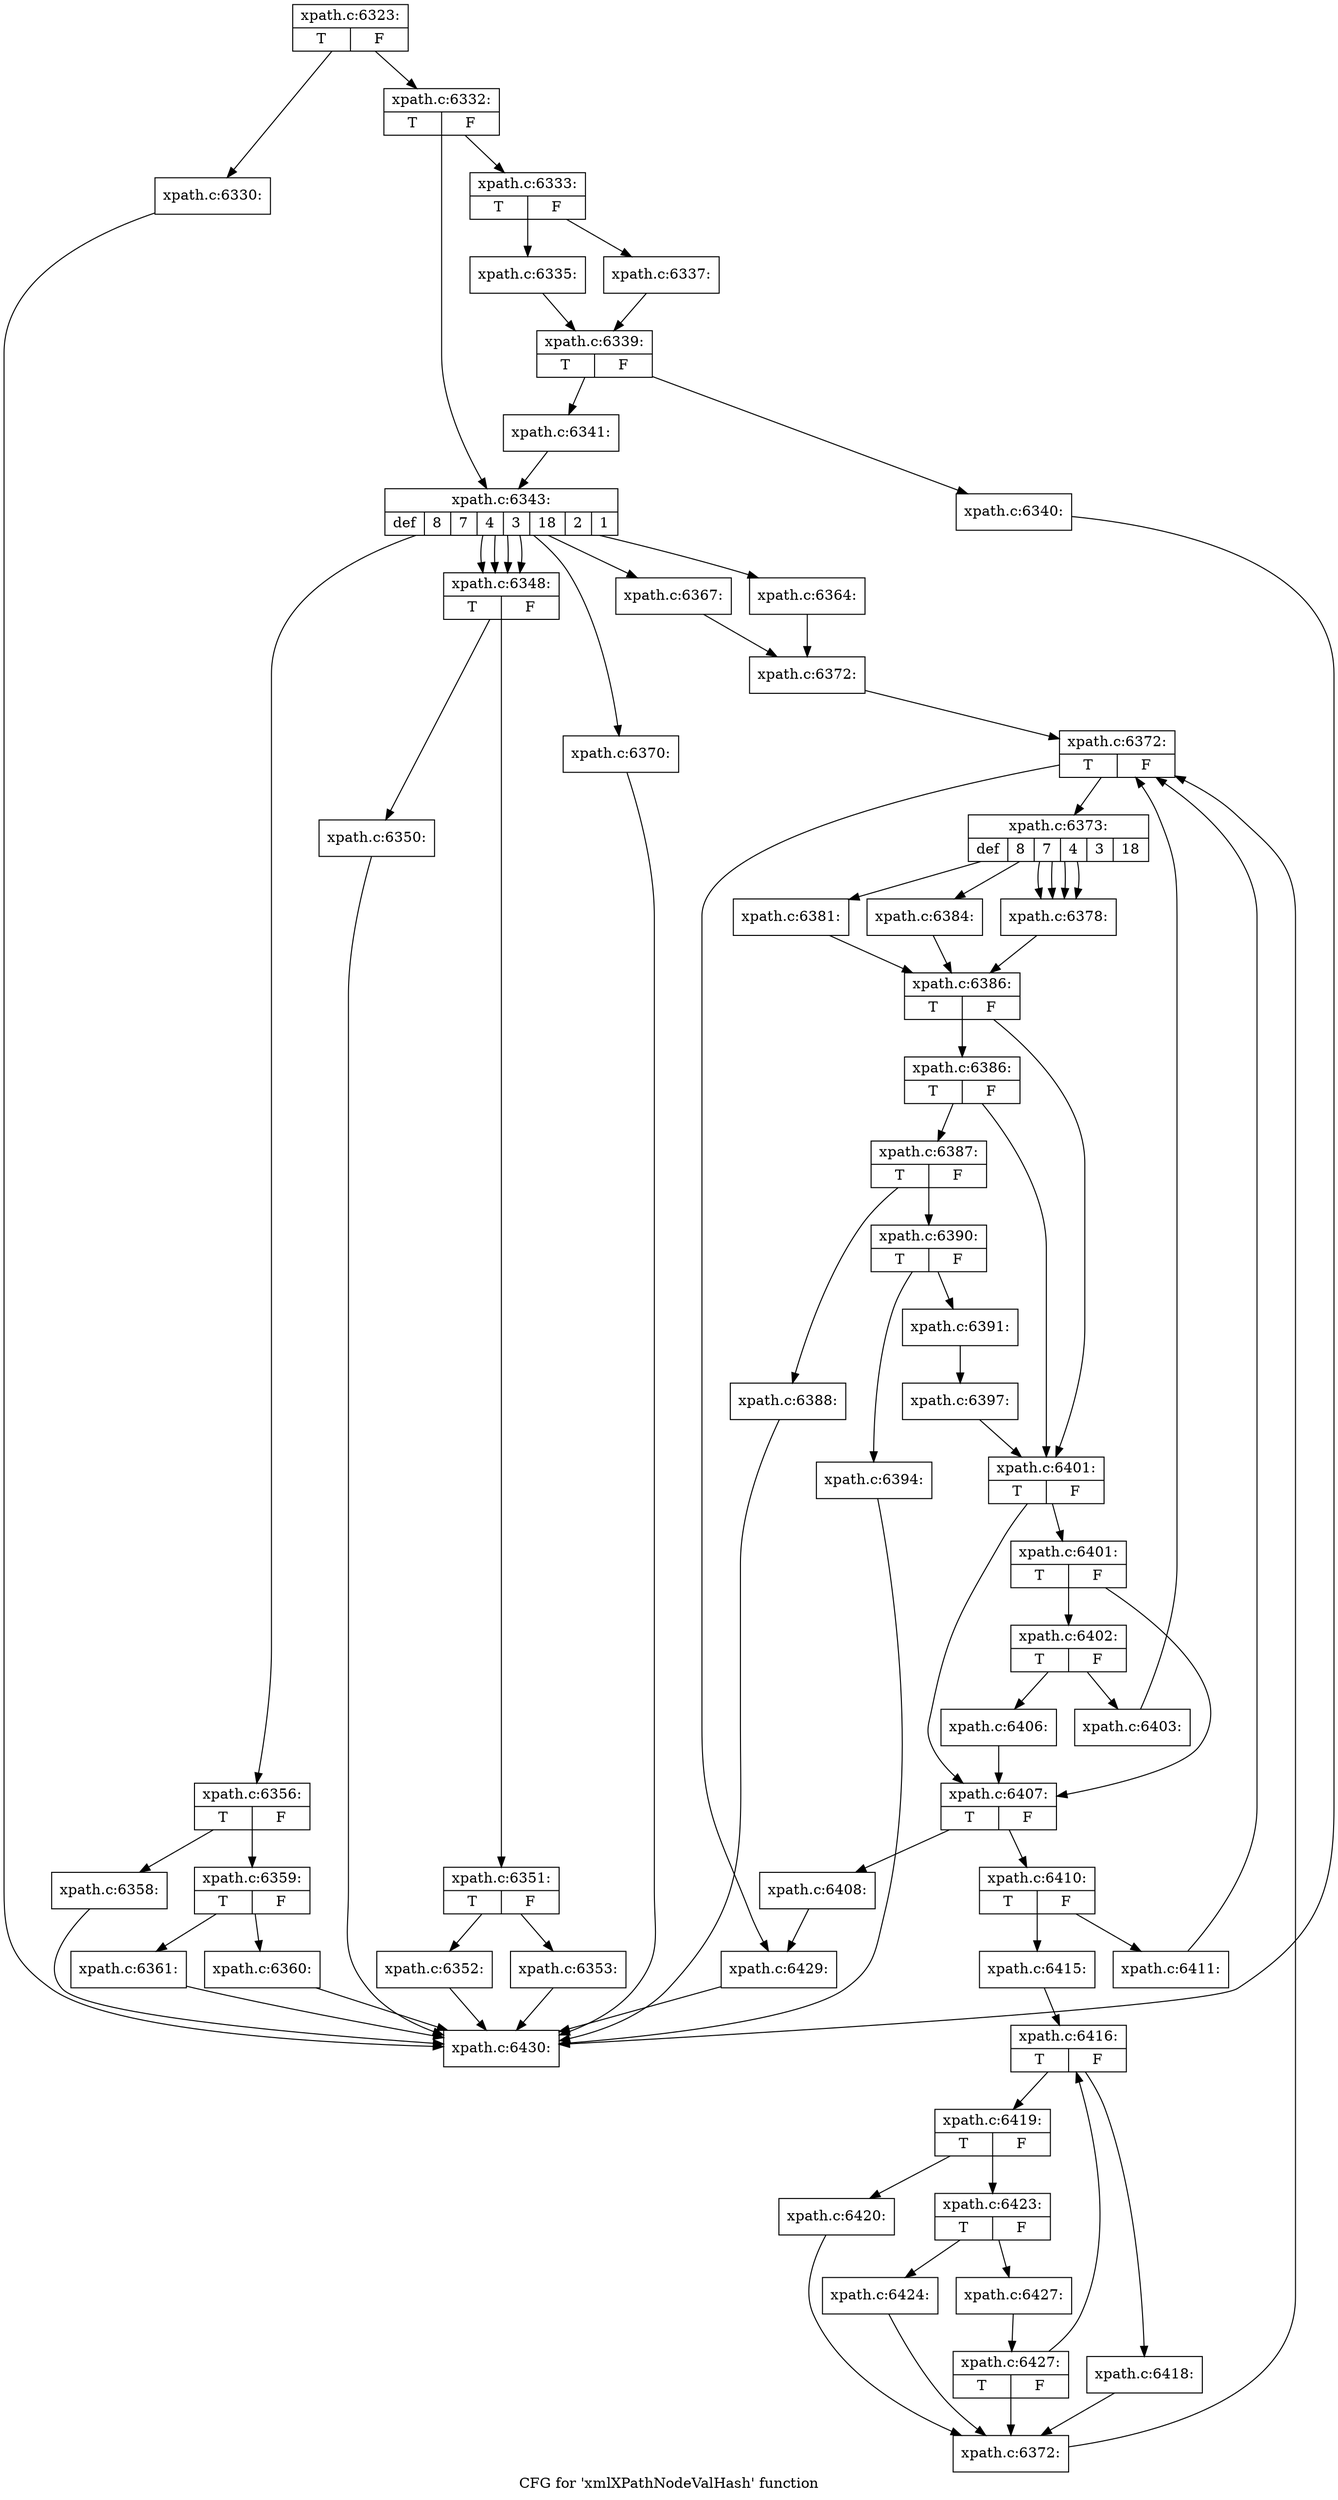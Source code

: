 digraph "CFG for 'xmlXPathNodeValHash' function" {
	label="CFG for 'xmlXPathNodeValHash' function";

	Node0x4d9e650 [shape=record,label="{xpath.c:6323:|{<s0>T|<s1>F}}"];
	Node0x4d9e650 -> Node0x4db5f30;
	Node0x4d9e650 -> Node0x4db5f80;
	Node0x4db5f30 [shape=record,label="{xpath.c:6330:}"];
	Node0x4db5f30 -> Node0x4db4de0;
	Node0x4db5f80 [shape=record,label="{xpath.c:6332:|{<s0>T|<s1>F}}"];
	Node0x4db5f80 -> Node0x4db6410;
	Node0x4db5f80 -> Node0x4db6460;
	Node0x4db6410 [shape=record,label="{xpath.c:6333:|{<s0>T|<s1>F}}"];
	Node0x4db6410 -> Node0x4db71c0;
	Node0x4db6410 -> Node0x4db75a0;
	Node0x4db71c0 [shape=record,label="{xpath.c:6335:}"];
	Node0x4db71c0 -> Node0x4db7550;
	Node0x4db75a0 [shape=record,label="{xpath.c:6337:}"];
	Node0x4db75a0 -> Node0x4db7550;
	Node0x4db7550 [shape=record,label="{xpath.c:6339:|{<s0>T|<s1>F}}"];
	Node0x4db7550 -> Node0x4db7ae0;
	Node0x4db7550 -> Node0x4db7b30;
	Node0x4db7ae0 [shape=record,label="{xpath.c:6340:}"];
	Node0x4db7ae0 -> Node0x4db4de0;
	Node0x4db7b30 [shape=record,label="{xpath.c:6341:}"];
	Node0x4db7b30 -> Node0x4db6460;
	Node0x4db6460 [shape=record,label="{xpath.c:6343:|{<s0>def|<s1>8|<s2>7|<s3>4|<s4>3|<s5>18|<s6>2|<s7>1}}"];
	Node0x4db6460 -> Node0x4db81f0;
	Node0x4db6460 -> Node0x4db84f0;
	Node0x4db6460 -> Node0x4db84f0;
	Node0x4db6460 -> Node0x4db84f0;
	Node0x4db6460 -> Node0x4db84f0;
	Node0x4db6460 -> Node0x4db9a80;
	Node0x4db6460 -> Node0x4dbb0a0;
	Node0x4db6460 -> Node0x4dbb4b0;
	Node0x4db84f0 [shape=record,label="{xpath.c:6348:|{<s0>T|<s1>F}}"];
	Node0x4db84f0 -> Node0x4db8840;
	Node0x4db84f0 -> Node0x4db8890;
	Node0x4db8840 [shape=record,label="{xpath.c:6350:}"];
	Node0x4db8840 -> Node0x4db4de0;
	Node0x4db8890 [shape=record,label="{xpath.c:6351:|{<s0>T|<s1>F}}"];
	Node0x4db8890 -> Node0x4db8ce0;
	Node0x4db8890 -> Node0x4db8d30;
	Node0x4db8ce0 [shape=record,label="{xpath.c:6352:}"];
	Node0x4db8ce0 -> Node0x4db4de0;
	Node0x4db8d30 [shape=record,label="{xpath.c:6353:}"];
	Node0x4db8d30 -> Node0x4db4de0;
	Node0x4db9a80 [shape=record,label="{xpath.c:6356:|{<s0>T|<s1>F}}"];
	Node0x4db9a80 -> Node0x4db9e60;
	Node0x4db9a80 -> Node0x4db9eb0;
	Node0x4db9e60 [shape=record,label="{xpath.c:6358:}"];
	Node0x4db9e60 -> Node0x4db4de0;
	Node0x4db9eb0 [shape=record,label="{xpath.c:6359:|{<s0>T|<s1>F}}"];
	Node0x4db9eb0 -> Node0x4dba300;
	Node0x4db9eb0 -> Node0x4dba350;
	Node0x4dba300 [shape=record,label="{xpath.c:6360:}"];
	Node0x4dba300 -> Node0x4db4de0;
	Node0x4dba350 [shape=record,label="{xpath.c:6361:}"];
	Node0x4dba350 -> Node0x4db4de0;
	Node0x4dbb0a0 [shape=record,label="{xpath.c:6364:}"];
	Node0x4dbb0a0 -> Node0x4db7fe0;
	Node0x4dbb4b0 [shape=record,label="{xpath.c:6367:}"];
	Node0x4dbb4b0 -> Node0x4db7fe0;
	Node0x4db81f0 [shape=record,label="{xpath.c:6370:}"];
	Node0x4db81f0 -> Node0x4db4de0;
	Node0x4db7fe0 [shape=record,label="{xpath.c:6372:}"];
	Node0x4db7fe0 -> Node0x4dbba30;
	Node0x4dbba30 [shape=record,label="{xpath.c:6372:|{<s0>T|<s1>F}}"];
	Node0x4dbba30 -> Node0x4dbbde0;
	Node0x4dbba30 -> Node0x4dbbc10;
	Node0x4dbbde0 [shape=record,label="{xpath.c:6373:|{<s0>def|<s1>8|<s2>7|<s3>4|<s4>3|<s5>18}}"];
	Node0x4dbbde0 -> Node0x4dbc0a0;
	Node0x4dbbde0 -> Node0x4dbc3a0;
	Node0x4dbbde0 -> Node0x4dbc3a0;
	Node0x4dbbde0 -> Node0x4dbc3a0;
	Node0x4dbbde0 -> Node0x4dbc3a0;
	Node0x4dbbde0 -> Node0x4dbc6a0;
	Node0x4dbc3a0 [shape=record,label="{xpath.c:6378:}"];
	Node0x4dbc3a0 -> Node0x4dbbef0;
	Node0x4dbc6a0 [shape=record,label="{xpath.c:6381:}"];
	Node0x4dbc6a0 -> Node0x4dbbef0;
	Node0x4dbc0a0 [shape=record,label="{xpath.c:6384:}"];
	Node0x4dbc0a0 -> Node0x4dbbef0;
	Node0x4dbbef0 [shape=record,label="{xpath.c:6386:|{<s0>T|<s1>F}}"];
	Node0x4dbbef0 -> Node0x4dbcca0;
	Node0x4dbbef0 -> Node0x4dbcc50;
	Node0x4dbcca0 [shape=record,label="{xpath.c:6386:|{<s0>T|<s1>F}}"];
	Node0x4dbcca0 -> Node0x4dbcc00;
	Node0x4dbcca0 -> Node0x4dbcc50;
	Node0x4dbcc00 [shape=record,label="{xpath.c:6387:|{<s0>T|<s1>F}}"];
	Node0x4dbcc00 -> Node0x4dbd390;
	Node0x4dbcc00 -> Node0x4dbd3e0;
	Node0x4dbd390 [shape=record,label="{xpath.c:6388:}"];
	Node0x4dbd390 -> Node0x4db4de0;
	Node0x4dbd3e0 [shape=record,label="{xpath.c:6390:|{<s0>T|<s1>F}}"];
	Node0x4dbd3e0 -> Node0x4dbdcf0;
	Node0x4dbd3e0 -> Node0x4dbdd90;
	Node0x4dbdcf0 [shape=record,label="{xpath.c:6391:}"];
	Node0x4dbdcf0 -> Node0x4dbdd40;
	Node0x4dbdd90 [shape=record,label="{xpath.c:6394:}"];
	Node0x4dbdd90 -> Node0x4db4de0;
	Node0x4dbdd40 [shape=record,label="{xpath.c:6397:}"];
	Node0x4dbdd40 -> Node0x4dbcc50;
	Node0x4dbcc50 [shape=record,label="{xpath.c:6401:|{<s0>T|<s1>F}}"];
	Node0x4dbcc50 -> Node0x4dbf140;
	Node0x4dbcc50 -> Node0x4dbf0f0;
	Node0x4dbf140 [shape=record,label="{xpath.c:6401:|{<s0>T|<s1>F}}"];
	Node0x4dbf140 -> Node0x4dbf0a0;
	Node0x4dbf140 -> Node0x4dbf0f0;
	Node0x4dbf0a0 [shape=record,label="{xpath.c:6402:|{<s0>T|<s1>F}}"];
	Node0x4dbf0a0 -> Node0x4dbf910;
	Node0x4dbf0a0 -> Node0x4dbf960;
	Node0x4dbf910 [shape=record,label="{xpath.c:6403:}"];
	Node0x4dbf910 -> Node0x4dbba30;
	Node0x4dbf960 [shape=record,label="{xpath.c:6406:}"];
	Node0x4dbf960 -> Node0x4dbf0f0;
	Node0x4dbf0f0 [shape=record,label="{xpath.c:6407:|{<s0>T|<s1>F}}"];
	Node0x4dbf0f0 -> Node0x4dc0320;
	Node0x4dbf0f0 -> Node0x4dc0370;
	Node0x4dc0320 [shape=record,label="{xpath.c:6408:}"];
	Node0x4dc0320 -> Node0x4dbbc10;
	Node0x4dc0370 [shape=record,label="{xpath.c:6410:|{<s0>T|<s1>F}}"];
	Node0x4dc0370 -> Node0x4dc0780;
	Node0x4dc0370 -> Node0x4dc07d0;
	Node0x4dc0780 [shape=record,label="{xpath.c:6411:}"];
	Node0x4dc0780 -> Node0x4dbba30;
	Node0x4dc07d0 [shape=record,label="{xpath.c:6415:}"];
	Node0x4dc07d0 -> Node0x4dc1050;
	Node0x4dc1050 [shape=record,label="{xpath.c:6416:|{<s0>T|<s1>F}}"];
	Node0x4dc1050 -> Node0x4dc15a0;
	Node0x4dc1050 -> Node0x4dc15f0;
	Node0x4dc15a0 [shape=record,label="{xpath.c:6418:}"];
	Node0x4dc15a0 -> Node0x4dc0fb0;
	Node0x4dc15f0 [shape=record,label="{xpath.c:6419:|{<s0>T|<s1>F}}"];
	Node0x4dc15f0 -> Node0x4dc1920;
	Node0x4dc15f0 -> Node0x4dc1970;
	Node0x4dc1920 [shape=record,label="{xpath.c:6420:}"];
	Node0x4dc1920 -> Node0x4dc0fb0;
	Node0x4dc1970 [shape=record,label="{xpath.c:6423:|{<s0>T|<s1>F}}"];
	Node0x4dc1970 -> Node0x4dc1f60;
	Node0x4dc1970 -> Node0x4dc1fb0;
	Node0x4dc1f60 [shape=record,label="{xpath.c:6424:}"];
	Node0x4dc1f60 -> Node0x4dc0fb0;
	Node0x4dc1fb0 [shape=record,label="{xpath.c:6427:}"];
	Node0x4dc1fb0 -> Node0x4dc1000;
	Node0x4dc1000 [shape=record,label="{xpath.c:6427:|{<s0>T|<s1>F}}"];
	Node0x4dc1000 -> Node0x4dc1050;
	Node0x4dc1000 -> Node0x4dc0fb0;
	Node0x4dc0fb0 [shape=record,label="{xpath.c:6372:}"];
	Node0x4dc0fb0 -> Node0x4dbba30;
	Node0x4dbbc10 [shape=record,label="{xpath.c:6429:}"];
	Node0x4dbbc10 -> Node0x4db4de0;
	Node0x4db4de0 [shape=record,label="{xpath.c:6430:}"];
}
